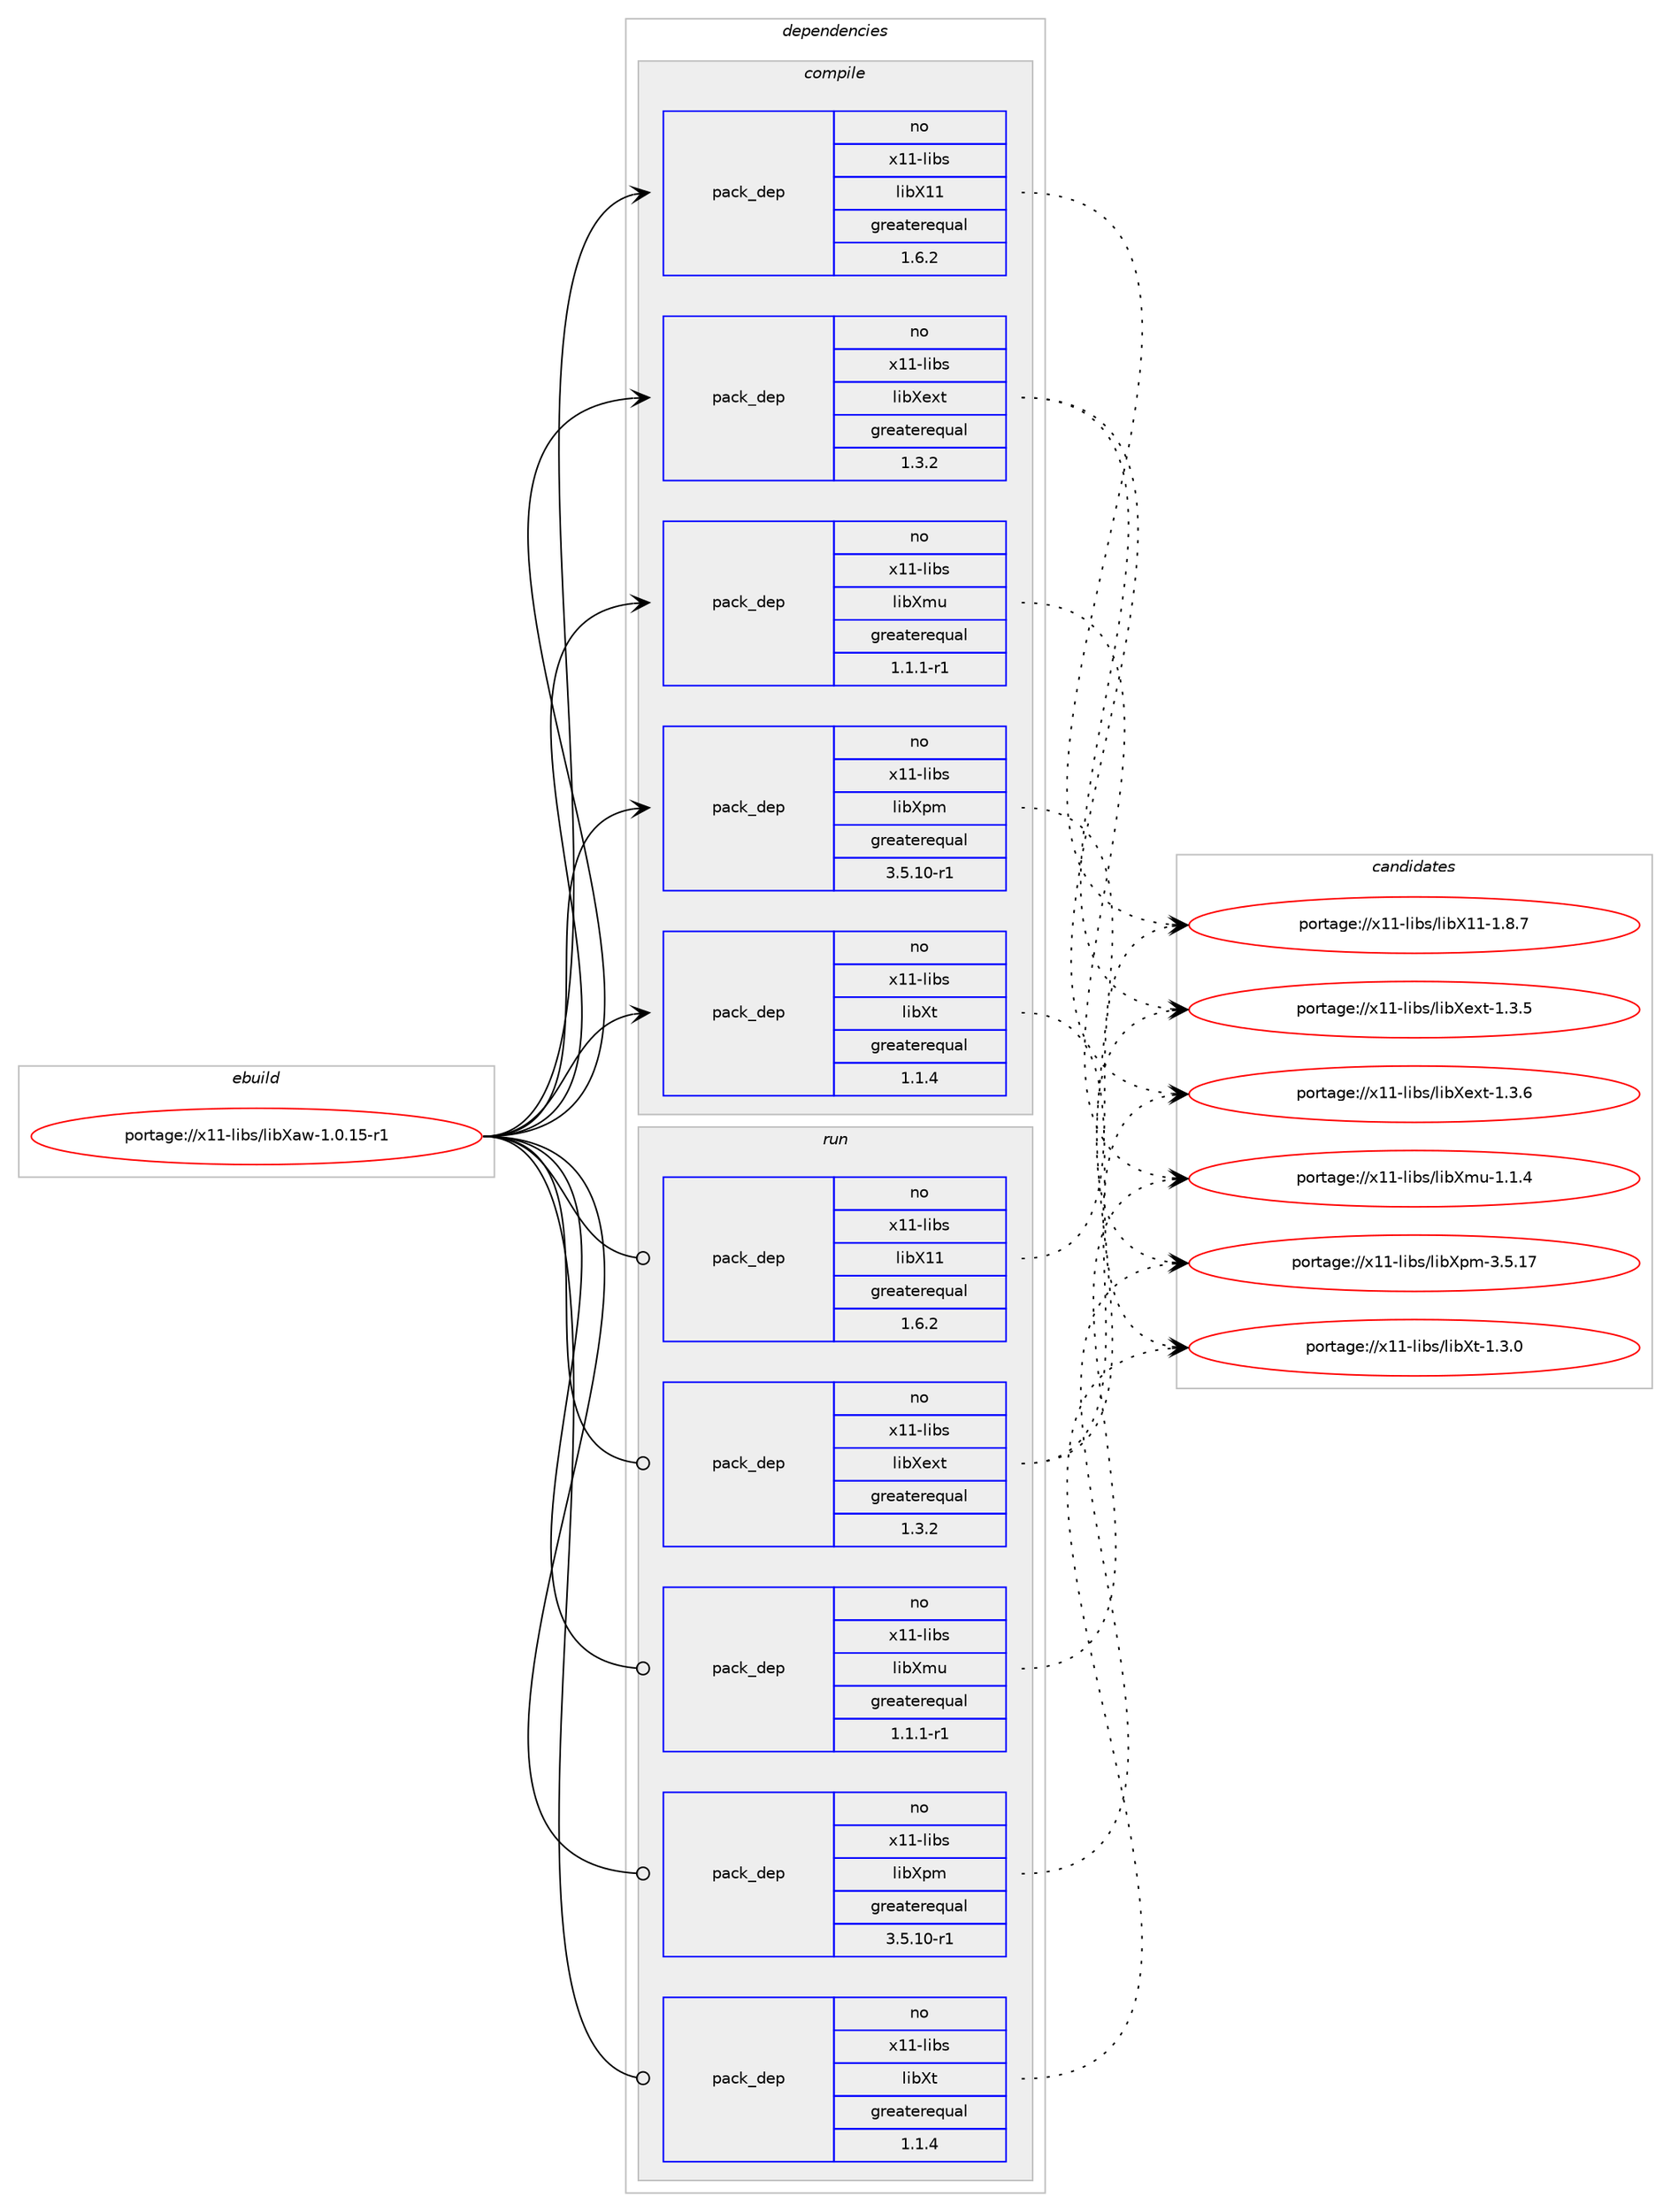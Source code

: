 digraph prolog {

# *************
# Graph options
# *************

newrank=true;
concentrate=true;
compound=true;
graph [rankdir=LR,fontname=Helvetica,fontsize=10,ranksep=1.5];#, ranksep=2.5, nodesep=0.2];
edge  [arrowhead=vee];
node  [fontname=Helvetica,fontsize=10];

# **********
# The ebuild
# **********

subgraph cluster_leftcol {
color=gray;
label=<<i>ebuild</i>>;
id [label="portage://x11-libs/libXaw-1.0.15-r1", color=red, width=4, href="../x11-libs/libXaw-1.0.15-r1.svg"];
}

# ****************
# The dependencies
# ****************

subgraph cluster_midcol {
color=gray;
label=<<i>dependencies</i>>;
subgraph cluster_compile {
fillcolor="#eeeeee";
style=filled;
label=<<i>compile</i>>;
# *** BEGIN UNKNOWN DEPENDENCY TYPE (TODO) ***
# id -> package_dependency(portage://x11-libs/libXaw-1.0.15-r1,install,no,x11-base,xorg-proto,none,[,,],[],[])
# *** END UNKNOWN DEPENDENCY TYPE (TODO) ***

subgraph pack2355 {
dependency6354 [label=<<TABLE BORDER="0" CELLBORDER="1" CELLSPACING="0" CELLPADDING="4" WIDTH="220"><TR><TD ROWSPAN="6" CELLPADDING="30">pack_dep</TD></TR><TR><TD WIDTH="110">no</TD></TR><TR><TD>x11-libs</TD></TR><TR><TD>libX11</TD></TR><TR><TD>greaterequal</TD></TR><TR><TD>1.6.2</TD></TR></TABLE>>, shape=none, color=blue];
}
id:e -> dependency6354:w [weight=20,style="solid",arrowhead="vee"];
subgraph pack2356 {
dependency6355 [label=<<TABLE BORDER="0" CELLBORDER="1" CELLSPACING="0" CELLPADDING="4" WIDTH="220"><TR><TD ROWSPAN="6" CELLPADDING="30">pack_dep</TD></TR><TR><TD WIDTH="110">no</TD></TR><TR><TD>x11-libs</TD></TR><TR><TD>libXext</TD></TR><TR><TD>greaterequal</TD></TR><TR><TD>1.3.2</TD></TR></TABLE>>, shape=none, color=blue];
}
id:e -> dependency6355:w [weight=20,style="solid",arrowhead="vee"];
subgraph pack2357 {
dependency6356 [label=<<TABLE BORDER="0" CELLBORDER="1" CELLSPACING="0" CELLPADDING="4" WIDTH="220"><TR><TD ROWSPAN="6" CELLPADDING="30">pack_dep</TD></TR><TR><TD WIDTH="110">no</TD></TR><TR><TD>x11-libs</TD></TR><TR><TD>libXmu</TD></TR><TR><TD>greaterequal</TD></TR><TR><TD>1.1.1-r1</TD></TR></TABLE>>, shape=none, color=blue];
}
id:e -> dependency6356:w [weight=20,style="solid",arrowhead="vee"];
subgraph pack2358 {
dependency6357 [label=<<TABLE BORDER="0" CELLBORDER="1" CELLSPACING="0" CELLPADDING="4" WIDTH="220"><TR><TD ROWSPAN="6" CELLPADDING="30">pack_dep</TD></TR><TR><TD WIDTH="110">no</TD></TR><TR><TD>x11-libs</TD></TR><TR><TD>libXpm</TD></TR><TR><TD>greaterequal</TD></TR><TR><TD>3.5.10-r1</TD></TR></TABLE>>, shape=none, color=blue];
}
id:e -> dependency6357:w [weight=20,style="solid",arrowhead="vee"];
subgraph pack2359 {
dependency6358 [label=<<TABLE BORDER="0" CELLBORDER="1" CELLSPACING="0" CELLPADDING="4" WIDTH="220"><TR><TD ROWSPAN="6" CELLPADDING="30">pack_dep</TD></TR><TR><TD WIDTH="110">no</TD></TR><TR><TD>x11-libs</TD></TR><TR><TD>libXt</TD></TR><TR><TD>greaterequal</TD></TR><TR><TD>1.1.4</TD></TR></TABLE>>, shape=none, color=blue];
}
id:e -> dependency6358:w [weight=20,style="solid",arrowhead="vee"];
}
subgraph cluster_compileandrun {
fillcolor="#eeeeee";
style=filled;
label=<<i>compile and run</i>>;
}
subgraph cluster_run {
fillcolor="#eeeeee";
style=filled;
label=<<i>run</i>>;
subgraph pack2360 {
dependency6359 [label=<<TABLE BORDER="0" CELLBORDER="1" CELLSPACING="0" CELLPADDING="4" WIDTH="220"><TR><TD ROWSPAN="6" CELLPADDING="30">pack_dep</TD></TR><TR><TD WIDTH="110">no</TD></TR><TR><TD>x11-libs</TD></TR><TR><TD>libX11</TD></TR><TR><TD>greaterequal</TD></TR><TR><TD>1.6.2</TD></TR></TABLE>>, shape=none, color=blue];
}
id:e -> dependency6359:w [weight=20,style="solid",arrowhead="odot"];
subgraph pack2361 {
dependency6360 [label=<<TABLE BORDER="0" CELLBORDER="1" CELLSPACING="0" CELLPADDING="4" WIDTH="220"><TR><TD ROWSPAN="6" CELLPADDING="30">pack_dep</TD></TR><TR><TD WIDTH="110">no</TD></TR><TR><TD>x11-libs</TD></TR><TR><TD>libXext</TD></TR><TR><TD>greaterequal</TD></TR><TR><TD>1.3.2</TD></TR></TABLE>>, shape=none, color=blue];
}
id:e -> dependency6360:w [weight=20,style="solid",arrowhead="odot"];
subgraph pack2362 {
dependency6361 [label=<<TABLE BORDER="0" CELLBORDER="1" CELLSPACING="0" CELLPADDING="4" WIDTH="220"><TR><TD ROWSPAN="6" CELLPADDING="30">pack_dep</TD></TR><TR><TD WIDTH="110">no</TD></TR><TR><TD>x11-libs</TD></TR><TR><TD>libXmu</TD></TR><TR><TD>greaterequal</TD></TR><TR><TD>1.1.1-r1</TD></TR></TABLE>>, shape=none, color=blue];
}
id:e -> dependency6361:w [weight=20,style="solid",arrowhead="odot"];
subgraph pack2363 {
dependency6362 [label=<<TABLE BORDER="0" CELLBORDER="1" CELLSPACING="0" CELLPADDING="4" WIDTH="220"><TR><TD ROWSPAN="6" CELLPADDING="30">pack_dep</TD></TR><TR><TD WIDTH="110">no</TD></TR><TR><TD>x11-libs</TD></TR><TR><TD>libXpm</TD></TR><TR><TD>greaterequal</TD></TR><TR><TD>3.5.10-r1</TD></TR></TABLE>>, shape=none, color=blue];
}
id:e -> dependency6362:w [weight=20,style="solid",arrowhead="odot"];
subgraph pack2364 {
dependency6363 [label=<<TABLE BORDER="0" CELLBORDER="1" CELLSPACING="0" CELLPADDING="4" WIDTH="220"><TR><TD ROWSPAN="6" CELLPADDING="30">pack_dep</TD></TR><TR><TD WIDTH="110">no</TD></TR><TR><TD>x11-libs</TD></TR><TR><TD>libXt</TD></TR><TR><TD>greaterequal</TD></TR><TR><TD>1.1.4</TD></TR></TABLE>>, shape=none, color=blue];
}
id:e -> dependency6363:w [weight=20,style="solid",arrowhead="odot"];
}
}

# **************
# The candidates
# **************

subgraph cluster_choices {
rank=same;
color=gray;
label=<<i>candidates</i>>;

subgraph choice2355 {
color=black;
nodesep=1;
choice120494945108105981154710810598884949454946564655 [label="portage://x11-libs/libX11-1.8.7", color=red, width=4,href="../x11-libs/libX11-1.8.7.svg"];
dependency6354:e -> choice120494945108105981154710810598884949454946564655:w [style=dotted,weight="100"];
}
subgraph choice2356 {
color=black;
nodesep=1;
choice12049494510810598115471081059888101120116454946514653 [label="portage://x11-libs/libXext-1.3.5", color=red, width=4,href="../x11-libs/libXext-1.3.5.svg"];
choice12049494510810598115471081059888101120116454946514654 [label="portage://x11-libs/libXext-1.3.6", color=red, width=4,href="../x11-libs/libXext-1.3.6.svg"];
dependency6355:e -> choice12049494510810598115471081059888101120116454946514653:w [style=dotted,weight="100"];
dependency6355:e -> choice12049494510810598115471081059888101120116454946514654:w [style=dotted,weight="100"];
}
subgraph choice2357 {
color=black;
nodesep=1;
choice12049494510810598115471081059888109117454946494652 [label="portage://x11-libs/libXmu-1.1.4", color=red, width=4,href="../x11-libs/libXmu-1.1.4.svg"];
dependency6356:e -> choice12049494510810598115471081059888109117454946494652:w [style=dotted,weight="100"];
}
subgraph choice2358 {
color=black;
nodesep=1;
choice1204949451081059811547108105988811210945514653464955 [label="portage://x11-libs/libXpm-3.5.17", color=red, width=4,href="../x11-libs/libXpm-3.5.17.svg"];
dependency6357:e -> choice1204949451081059811547108105988811210945514653464955:w [style=dotted,weight="100"];
}
subgraph choice2359 {
color=black;
nodesep=1;
choice12049494510810598115471081059888116454946514648 [label="portage://x11-libs/libXt-1.3.0", color=red, width=4,href="../x11-libs/libXt-1.3.0.svg"];
dependency6358:e -> choice12049494510810598115471081059888116454946514648:w [style=dotted,weight="100"];
}
subgraph choice2360 {
color=black;
nodesep=1;
choice120494945108105981154710810598884949454946564655 [label="portage://x11-libs/libX11-1.8.7", color=red, width=4,href="../x11-libs/libX11-1.8.7.svg"];
dependency6359:e -> choice120494945108105981154710810598884949454946564655:w [style=dotted,weight="100"];
}
subgraph choice2361 {
color=black;
nodesep=1;
choice12049494510810598115471081059888101120116454946514653 [label="portage://x11-libs/libXext-1.3.5", color=red, width=4,href="../x11-libs/libXext-1.3.5.svg"];
choice12049494510810598115471081059888101120116454946514654 [label="portage://x11-libs/libXext-1.3.6", color=red, width=4,href="../x11-libs/libXext-1.3.6.svg"];
dependency6360:e -> choice12049494510810598115471081059888101120116454946514653:w [style=dotted,weight="100"];
dependency6360:e -> choice12049494510810598115471081059888101120116454946514654:w [style=dotted,weight="100"];
}
subgraph choice2362 {
color=black;
nodesep=1;
choice12049494510810598115471081059888109117454946494652 [label="portage://x11-libs/libXmu-1.1.4", color=red, width=4,href="../x11-libs/libXmu-1.1.4.svg"];
dependency6361:e -> choice12049494510810598115471081059888109117454946494652:w [style=dotted,weight="100"];
}
subgraph choice2363 {
color=black;
nodesep=1;
choice1204949451081059811547108105988811210945514653464955 [label="portage://x11-libs/libXpm-3.5.17", color=red, width=4,href="../x11-libs/libXpm-3.5.17.svg"];
dependency6362:e -> choice1204949451081059811547108105988811210945514653464955:w [style=dotted,weight="100"];
}
subgraph choice2364 {
color=black;
nodesep=1;
choice12049494510810598115471081059888116454946514648 [label="portage://x11-libs/libXt-1.3.0", color=red, width=4,href="../x11-libs/libXt-1.3.0.svg"];
dependency6363:e -> choice12049494510810598115471081059888116454946514648:w [style=dotted,weight="100"];
}
}

}
